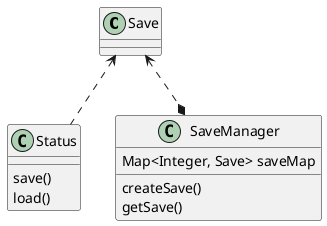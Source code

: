 @startuml
class Save{
}
Save <.. Status
class Status{
save()
load()
}
Save <..* SaveManager
class SaveManager{
Map<Integer, Save> saveMap
createSave()
getSave()
}
@enduml